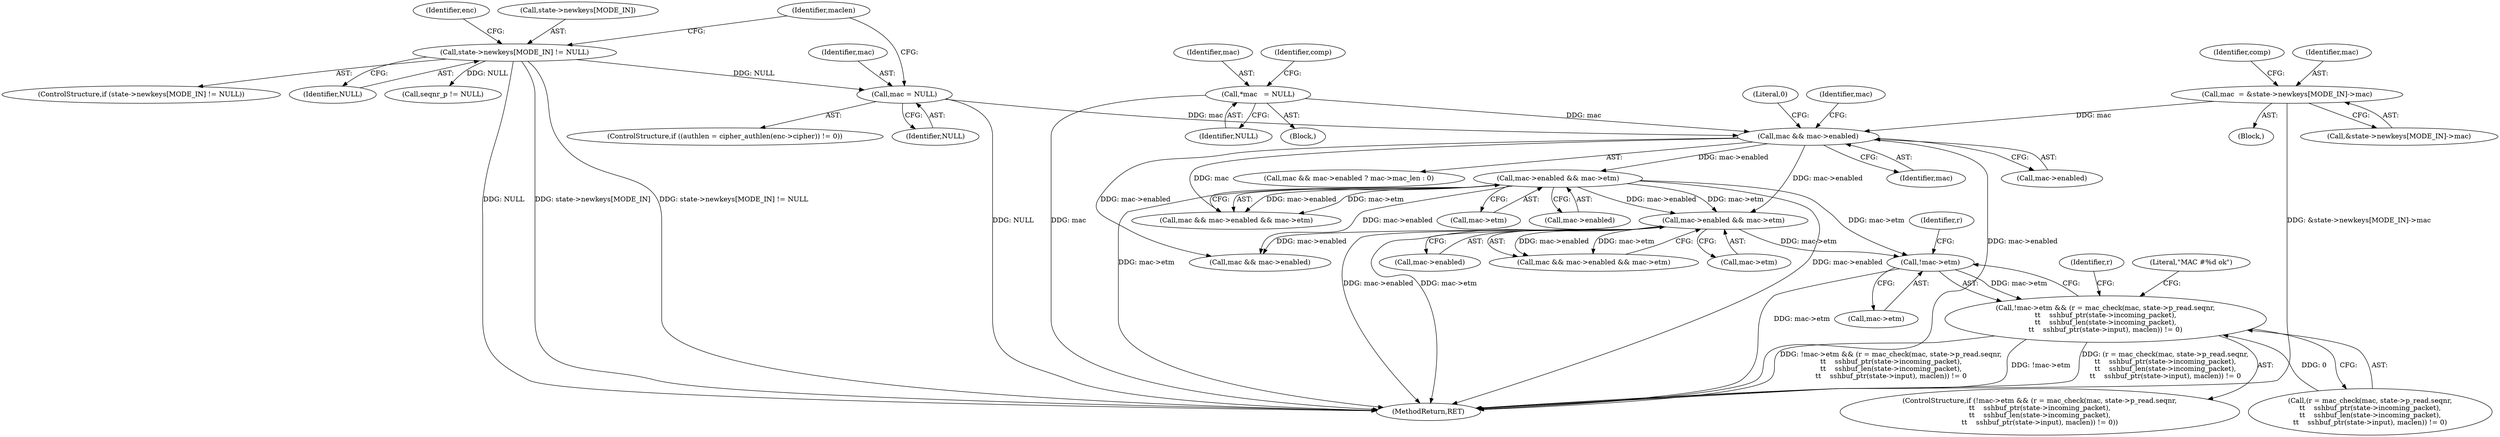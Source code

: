 digraph "0_mindrot_28652bca29046f62c7045e933e6b931de1d16737_0@pointer" {
"1000636" [label="(Call,!mac->etm)"];
"1000238" [label="(Call,mac->enabled && mac->etm)"];
"1000215" [label="(Call,mac && mac->enabled)"];
"1000209" [label="(Call,mac = NULL)"];
"1000162" [label="(Call,state->newkeys[MODE_IN] != NULL)"];
"1000143" [label="(Call,*mac   = NULL)"];
"1000180" [label="(Call,mac  = &state->newkeys[MODE_IN]->mac)"];
"1000528" [label="(Call,mac->enabled && mac->etm)"];
"1000635" [label="(Call,!mac->etm && (r = mac_check(mac, state->p_read.seqnr,\n\t\t    sshbuf_ptr(state->incoming_packet),\n\t\t    sshbuf_len(state->incoming_packet),\n\t\t    sshbuf_ptr(state->input), maclen)) != 0)"];
"1000191" [label="(Identifier,comp)"];
"1000637" [label="(Call,mac->etm)"];
"1000242" [label="(Call,mac->etm)"];
"1000223" [label="(Literal,0)"];
"1000169" [label="(Block,)"];
"1000200" [label="(ControlStructure,if ((authlen = cipher_authlen(enc->cipher)) != 0))"];
"1000145" [label="(Identifier,NULL)"];
"1000180" [label="(Call,mac  = &state->newkeys[MODE_IN]->mac)"];
"1000214" [label="(Call,mac && mac->enabled ? mac->mac_len : 0)"];
"1000144" [label="(Identifier,mac)"];
"1000148" [label="(Identifier,comp)"];
"1000529" [label="(Call,mac->enabled)"];
"1000118" [label="(Block,)"];
"1000635" [label="(Call,!mac->etm && (r = mac_check(mac, state->p_read.seqnr,\n\t\t    sshbuf_ptr(state->incoming_packet),\n\t\t    sshbuf_len(state->incoming_packet),\n\t\t    sshbuf_ptr(state->input), maclen)) != 0)"];
"1000163" [label="(Call,state->newkeys[MODE_IN])"];
"1000213" [label="(Identifier,maclen)"];
"1000636" [label="(Call,!mac->etm)"];
"1000712" [label="(Call,seqnr_p != NULL)"];
"1000642" [label="(Identifier,r)"];
"1000667" [label="(Identifier,r)"];
"1000221" [label="(Identifier,mac)"];
"1000209" [label="(Call,mac = NULL)"];
"1000210" [label="(Identifier,mac)"];
"1000181" [label="(Identifier,mac)"];
"1000634" [label="(ControlStructure,if (!mac->etm && (r = mac_check(mac, state->p_read.seqnr,\n\t\t    sshbuf_ptr(state->incoming_packet),\n\t\t    sshbuf_len(state->incoming_packet),\n\t\t    sshbuf_ptr(state->input), maclen)) != 0))"];
"1000171" [label="(Identifier,enc)"];
"1000215" [label="(Call,mac && mac->enabled)"];
"1000692" [label="(Literal,\"MAC #%d ok\")"];
"1000236" [label="(Call,mac && mac->enabled && mac->etm)"];
"1000640" [label="(Call,(r = mac_check(mac, state->p_read.seqnr,\n\t\t    sshbuf_ptr(state->incoming_packet),\n\t\t    sshbuf_len(state->incoming_packet),\n\t\t    sshbuf_ptr(state->input), maclen)) != 0)"];
"1000162" [label="(Call,state->newkeys[MODE_IN] != NULL)"];
"1001000" [label="(MethodReturn,RET)"];
"1000217" [label="(Call,mac->enabled)"];
"1000143" [label="(Call,*mac   = NULL)"];
"1000216" [label="(Identifier,mac)"];
"1000161" [label="(ControlStructure,if (state->newkeys[MODE_IN] != NULL))"];
"1000628" [label="(Call,mac && mac->enabled)"];
"1000526" [label="(Call,mac && mac->enabled && mac->etm)"];
"1000528" [label="(Call,mac->enabled && mac->etm)"];
"1000238" [label="(Call,mac->enabled && mac->etm)"];
"1000168" [label="(Identifier,NULL)"];
"1000182" [label="(Call,&state->newkeys[MODE_IN]->mac)"];
"1000211" [label="(Identifier,NULL)"];
"1000532" [label="(Call,mac->etm)"];
"1000239" [label="(Call,mac->enabled)"];
"1000636" -> "1000635"  [label="AST: "];
"1000636" -> "1000637"  [label="CFG: "];
"1000637" -> "1000636"  [label="AST: "];
"1000642" -> "1000636"  [label="CFG: "];
"1000635" -> "1000636"  [label="CFG: "];
"1000636" -> "1001000"  [label="DDG: mac->etm"];
"1000636" -> "1000635"  [label="DDG: mac->etm"];
"1000238" -> "1000636"  [label="DDG: mac->etm"];
"1000528" -> "1000636"  [label="DDG: mac->etm"];
"1000238" -> "1000236"  [label="AST: "];
"1000238" -> "1000239"  [label="CFG: "];
"1000238" -> "1000242"  [label="CFG: "];
"1000239" -> "1000238"  [label="AST: "];
"1000242" -> "1000238"  [label="AST: "];
"1000236" -> "1000238"  [label="CFG: "];
"1000238" -> "1001000"  [label="DDG: mac->enabled"];
"1000238" -> "1001000"  [label="DDG: mac->etm"];
"1000238" -> "1000236"  [label="DDG: mac->enabled"];
"1000238" -> "1000236"  [label="DDG: mac->etm"];
"1000215" -> "1000238"  [label="DDG: mac->enabled"];
"1000238" -> "1000528"  [label="DDG: mac->enabled"];
"1000238" -> "1000528"  [label="DDG: mac->etm"];
"1000238" -> "1000628"  [label="DDG: mac->enabled"];
"1000215" -> "1000214"  [label="AST: "];
"1000215" -> "1000216"  [label="CFG: "];
"1000215" -> "1000217"  [label="CFG: "];
"1000216" -> "1000215"  [label="AST: "];
"1000217" -> "1000215"  [label="AST: "];
"1000221" -> "1000215"  [label="CFG: "];
"1000223" -> "1000215"  [label="CFG: "];
"1000215" -> "1001000"  [label="DDG: mac->enabled"];
"1000209" -> "1000215"  [label="DDG: mac"];
"1000143" -> "1000215"  [label="DDG: mac"];
"1000180" -> "1000215"  [label="DDG: mac"];
"1000215" -> "1000236"  [label="DDG: mac"];
"1000215" -> "1000528"  [label="DDG: mac->enabled"];
"1000215" -> "1000628"  [label="DDG: mac->enabled"];
"1000209" -> "1000200"  [label="AST: "];
"1000209" -> "1000211"  [label="CFG: "];
"1000210" -> "1000209"  [label="AST: "];
"1000211" -> "1000209"  [label="AST: "];
"1000213" -> "1000209"  [label="CFG: "];
"1000209" -> "1001000"  [label="DDG: NULL"];
"1000162" -> "1000209"  [label="DDG: NULL"];
"1000162" -> "1000161"  [label="AST: "];
"1000162" -> "1000168"  [label="CFG: "];
"1000163" -> "1000162"  [label="AST: "];
"1000168" -> "1000162"  [label="AST: "];
"1000171" -> "1000162"  [label="CFG: "];
"1000213" -> "1000162"  [label="CFG: "];
"1000162" -> "1001000"  [label="DDG: NULL"];
"1000162" -> "1001000"  [label="DDG: state->newkeys[MODE_IN]"];
"1000162" -> "1001000"  [label="DDG: state->newkeys[MODE_IN] != NULL"];
"1000162" -> "1000712"  [label="DDG: NULL"];
"1000143" -> "1000118"  [label="AST: "];
"1000143" -> "1000145"  [label="CFG: "];
"1000144" -> "1000143"  [label="AST: "];
"1000145" -> "1000143"  [label="AST: "];
"1000148" -> "1000143"  [label="CFG: "];
"1000143" -> "1001000"  [label="DDG: mac"];
"1000180" -> "1000169"  [label="AST: "];
"1000180" -> "1000182"  [label="CFG: "];
"1000181" -> "1000180"  [label="AST: "];
"1000182" -> "1000180"  [label="AST: "];
"1000191" -> "1000180"  [label="CFG: "];
"1000180" -> "1001000"  [label="DDG: &state->newkeys[MODE_IN]->mac"];
"1000528" -> "1000526"  [label="AST: "];
"1000528" -> "1000529"  [label="CFG: "];
"1000528" -> "1000532"  [label="CFG: "];
"1000529" -> "1000528"  [label="AST: "];
"1000532" -> "1000528"  [label="AST: "];
"1000526" -> "1000528"  [label="CFG: "];
"1000528" -> "1001000"  [label="DDG: mac->enabled"];
"1000528" -> "1001000"  [label="DDG: mac->etm"];
"1000528" -> "1000526"  [label="DDG: mac->enabled"];
"1000528" -> "1000526"  [label="DDG: mac->etm"];
"1000528" -> "1000628"  [label="DDG: mac->enabled"];
"1000635" -> "1000634"  [label="AST: "];
"1000635" -> "1000640"  [label="CFG: "];
"1000640" -> "1000635"  [label="AST: "];
"1000667" -> "1000635"  [label="CFG: "];
"1000692" -> "1000635"  [label="CFG: "];
"1000635" -> "1001000"  [label="DDG: (r = mac_check(mac, state->p_read.seqnr,\n\t\t    sshbuf_ptr(state->incoming_packet),\n\t\t    sshbuf_len(state->incoming_packet),\n\t\t    sshbuf_ptr(state->input), maclen)) != 0"];
"1000635" -> "1001000"  [label="DDG: !mac->etm && (r = mac_check(mac, state->p_read.seqnr,\n\t\t    sshbuf_ptr(state->incoming_packet),\n\t\t    sshbuf_len(state->incoming_packet),\n\t\t    sshbuf_ptr(state->input), maclen)) != 0"];
"1000635" -> "1001000"  [label="DDG: !mac->etm"];
"1000640" -> "1000635"  [label="DDG: 0"];
}
